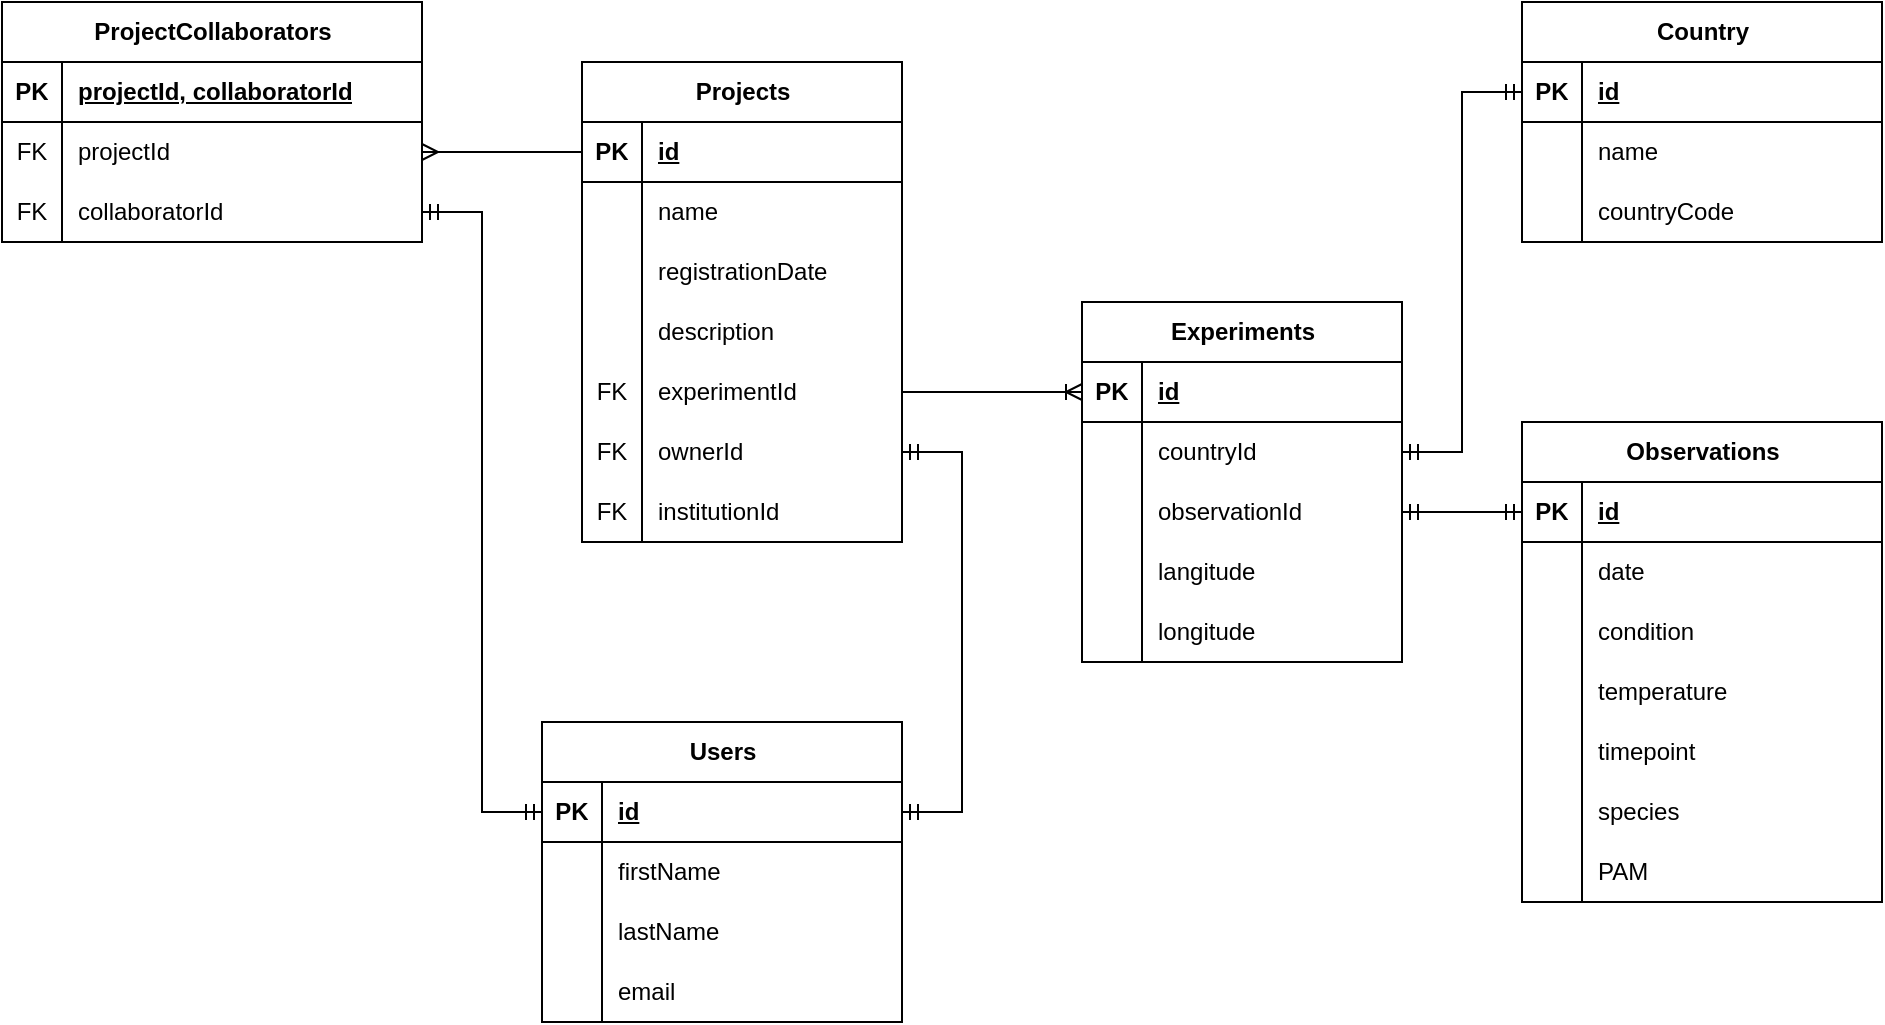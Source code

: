 <mxfile version="22.1.11" type="github">
  <diagram name="Page-1" id="2ca16b54-16f6-2749-3443-fa8db7711227">
    <mxGraphModel dx="1434" dy="1656" grid="1" gridSize="10" guides="1" tooltips="1" connect="1" arrows="1" fold="1" page="1" pageScale="1" pageWidth="1100" pageHeight="850" background="none" math="0" shadow="0">
      <root>
        <mxCell id="0" />
        <mxCell id="1" parent="0" />
        <mxCell id="7ds3OJIZfUfaJm7loMcA-26" value="Users" style="shape=table;startSize=30;container=1;collapsible=1;childLayout=tableLayout;fixedRows=1;rowLines=0;fontStyle=1;align=center;resizeLast=1;html=1;flipH=1;" vertex="1" parent="1">
          <mxGeometry x="350" y="160" width="180" height="150" as="geometry" />
        </mxCell>
        <mxCell id="7ds3OJIZfUfaJm7loMcA-27" value="" style="shape=tableRow;horizontal=0;startSize=0;swimlaneHead=0;swimlaneBody=0;fillColor=none;collapsible=0;dropTarget=0;points=[[0,0.5],[1,0.5]];portConstraint=eastwest;top=0;left=0;right=0;bottom=1;" vertex="1" parent="7ds3OJIZfUfaJm7loMcA-26">
          <mxGeometry y="30" width="180" height="30" as="geometry" />
        </mxCell>
        <mxCell id="7ds3OJIZfUfaJm7loMcA-28" value="PK" style="shape=partialRectangle;connectable=0;fillColor=none;top=0;left=0;bottom=0;right=0;fontStyle=1;overflow=hidden;whiteSpace=wrap;html=1;" vertex="1" parent="7ds3OJIZfUfaJm7loMcA-27">
          <mxGeometry width="30" height="30" as="geometry">
            <mxRectangle width="30" height="30" as="alternateBounds" />
          </mxGeometry>
        </mxCell>
        <mxCell id="7ds3OJIZfUfaJm7loMcA-29" value="id" style="shape=partialRectangle;connectable=0;fillColor=none;top=0;left=0;bottom=0;right=0;align=left;spacingLeft=6;fontStyle=5;overflow=hidden;whiteSpace=wrap;html=1;" vertex="1" parent="7ds3OJIZfUfaJm7loMcA-27">
          <mxGeometry x="30" width="150" height="30" as="geometry">
            <mxRectangle width="150" height="30" as="alternateBounds" />
          </mxGeometry>
        </mxCell>
        <mxCell id="7ds3OJIZfUfaJm7loMcA-30" value="" style="shape=tableRow;horizontal=0;startSize=0;swimlaneHead=0;swimlaneBody=0;fillColor=none;collapsible=0;dropTarget=0;points=[[0,0.5],[1,0.5]];portConstraint=eastwest;top=0;left=0;right=0;bottom=0;" vertex="1" parent="7ds3OJIZfUfaJm7loMcA-26">
          <mxGeometry y="60" width="180" height="30" as="geometry" />
        </mxCell>
        <mxCell id="7ds3OJIZfUfaJm7loMcA-31" value="" style="shape=partialRectangle;connectable=0;fillColor=none;top=0;left=0;bottom=0;right=0;editable=1;overflow=hidden;whiteSpace=wrap;html=1;" vertex="1" parent="7ds3OJIZfUfaJm7loMcA-30">
          <mxGeometry width="30" height="30" as="geometry">
            <mxRectangle width="30" height="30" as="alternateBounds" />
          </mxGeometry>
        </mxCell>
        <mxCell id="7ds3OJIZfUfaJm7loMcA-32" value="firstName" style="shape=partialRectangle;connectable=0;fillColor=none;top=0;left=0;bottom=0;right=0;align=left;spacingLeft=6;overflow=hidden;whiteSpace=wrap;html=1;" vertex="1" parent="7ds3OJIZfUfaJm7loMcA-30">
          <mxGeometry x="30" width="150" height="30" as="geometry">
            <mxRectangle width="150" height="30" as="alternateBounds" />
          </mxGeometry>
        </mxCell>
        <mxCell id="7ds3OJIZfUfaJm7loMcA-33" value="" style="shape=tableRow;horizontal=0;startSize=0;swimlaneHead=0;swimlaneBody=0;fillColor=none;collapsible=0;dropTarget=0;points=[[0,0.5],[1,0.5]];portConstraint=eastwest;top=0;left=0;right=0;bottom=0;" vertex="1" parent="7ds3OJIZfUfaJm7loMcA-26">
          <mxGeometry y="90" width="180" height="30" as="geometry" />
        </mxCell>
        <mxCell id="7ds3OJIZfUfaJm7loMcA-34" value="" style="shape=partialRectangle;connectable=0;fillColor=none;top=0;left=0;bottom=0;right=0;editable=1;overflow=hidden;whiteSpace=wrap;html=1;" vertex="1" parent="7ds3OJIZfUfaJm7loMcA-33">
          <mxGeometry width="30" height="30" as="geometry">
            <mxRectangle width="30" height="30" as="alternateBounds" />
          </mxGeometry>
        </mxCell>
        <mxCell id="7ds3OJIZfUfaJm7loMcA-35" value="lastName" style="shape=partialRectangle;connectable=0;fillColor=none;top=0;left=0;bottom=0;right=0;align=left;spacingLeft=6;overflow=hidden;whiteSpace=wrap;html=1;" vertex="1" parent="7ds3OJIZfUfaJm7loMcA-33">
          <mxGeometry x="30" width="150" height="30" as="geometry">
            <mxRectangle width="150" height="30" as="alternateBounds" />
          </mxGeometry>
        </mxCell>
        <mxCell id="7ds3OJIZfUfaJm7loMcA-36" value="" style="shape=tableRow;horizontal=0;startSize=0;swimlaneHead=0;swimlaneBody=0;fillColor=none;collapsible=0;dropTarget=0;points=[[0,0.5],[1,0.5]];portConstraint=eastwest;top=0;left=0;right=0;bottom=0;" vertex="1" parent="7ds3OJIZfUfaJm7loMcA-26">
          <mxGeometry y="120" width="180" height="30" as="geometry" />
        </mxCell>
        <mxCell id="7ds3OJIZfUfaJm7loMcA-37" value="" style="shape=partialRectangle;connectable=0;fillColor=none;top=0;left=0;bottom=0;right=0;editable=1;overflow=hidden;whiteSpace=wrap;html=1;" vertex="1" parent="7ds3OJIZfUfaJm7loMcA-36">
          <mxGeometry width="30" height="30" as="geometry">
            <mxRectangle width="30" height="30" as="alternateBounds" />
          </mxGeometry>
        </mxCell>
        <mxCell id="7ds3OJIZfUfaJm7loMcA-38" value="email" style="shape=partialRectangle;connectable=0;fillColor=none;top=0;left=0;bottom=0;right=0;align=left;spacingLeft=6;overflow=hidden;whiteSpace=wrap;html=1;" vertex="1" parent="7ds3OJIZfUfaJm7loMcA-36">
          <mxGeometry x="30" width="150" height="30" as="geometry">
            <mxRectangle width="150" height="30" as="alternateBounds" />
          </mxGeometry>
        </mxCell>
        <mxCell id="7ds3OJIZfUfaJm7loMcA-55" value="Projects" style="shape=table;startSize=30;container=1;collapsible=1;childLayout=tableLayout;fixedRows=1;rowLines=0;fontStyle=1;align=center;resizeLast=1;html=1;flipH=1;" vertex="1" parent="1">
          <mxGeometry x="370" y="-170" width="160" height="240" as="geometry" />
        </mxCell>
        <mxCell id="7ds3OJIZfUfaJm7loMcA-56" value="" style="shape=tableRow;horizontal=0;startSize=0;swimlaneHead=0;swimlaneBody=0;fillColor=none;collapsible=0;dropTarget=0;points=[[0,0.5],[1,0.5]];portConstraint=eastwest;top=0;left=0;right=0;bottom=1;" vertex="1" parent="7ds3OJIZfUfaJm7loMcA-55">
          <mxGeometry y="30" width="160" height="30" as="geometry" />
        </mxCell>
        <mxCell id="7ds3OJIZfUfaJm7loMcA-57" value="PK" style="shape=partialRectangle;connectable=0;fillColor=none;top=0;left=0;bottom=0;right=0;fontStyle=1;overflow=hidden;whiteSpace=wrap;html=1;" vertex="1" parent="7ds3OJIZfUfaJm7loMcA-56">
          <mxGeometry width="30" height="30" as="geometry">
            <mxRectangle width="30" height="30" as="alternateBounds" />
          </mxGeometry>
        </mxCell>
        <mxCell id="7ds3OJIZfUfaJm7loMcA-58" value="id" style="shape=partialRectangle;connectable=0;fillColor=none;top=0;left=0;bottom=0;right=0;align=left;spacingLeft=6;fontStyle=5;overflow=hidden;whiteSpace=wrap;html=1;" vertex="1" parent="7ds3OJIZfUfaJm7loMcA-56">
          <mxGeometry x="30" width="130" height="30" as="geometry">
            <mxRectangle width="130" height="30" as="alternateBounds" />
          </mxGeometry>
        </mxCell>
        <mxCell id="7ds3OJIZfUfaJm7loMcA-59" value="" style="shape=tableRow;horizontal=0;startSize=0;swimlaneHead=0;swimlaneBody=0;fillColor=none;collapsible=0;dropTarget=0;points=[[0,0.5],[1,0.5]];portConstraint=eastwest;top=0;left=0;right=0;bottom=0;" vertex="1" parent="7ds3OJIZfUfaJm7loMcA-55">
          <mxGeometry y="60" width="160" height="30" as="geometry" />
        </mxCell>
        <mxCell id="7ds3OJIZfUfaJm7loMcA-60" value="" style="shape=partialRectangle;connectable=0;fillColor=none;top=0;left=0;bottom=0;right=0;editable=1;overflow=hidden;whiteSpace=wrap;html=1;" vertex="1" parent="7ds3OJIZfUfaJm7loMcA-59">
          <mxGeometry width="30" height="30" as="geometry">
            <mxRectangle width="30" height="30" as="alternateBounds" />
          </mxGeometry>
        </mxCell>
        <mxCell id="7ds3OJIZfUfaJm7loMcA-61" value="name" style="shape=partialRectangle;connectable=0;fillColor=none;top=0;left=0;bottom=0;right=0;align=left;spacingLeft=6;overflow=hidden;whiteSpace=wrap;html=1;" vertex="1" parent="7ds3OJIZfUfaJm7loMcA-59">
          <mxGeometry x="30" width="130" height="30" as="geometry">
            <mxRectangle width="130" height="30" as="alternateBounds" />
          </mxGeometry>
        </mxCell>
        <mxCell id="7ds3OJIZfUfaJm7loMcA-62" value="" style="shape=tableRow;horizontal=0;startSize=0;swimlaneHead=0;swimlaneBody=0;fillColor=none;collapsible=0;dropTarget=0;points=[[0,0.5],[1,0.5]];portConstraint=eastwest;top=0;left=0;right=0;bottom=0;" vertex="1" parent="7ds3OJIZfUfaJm7loMcA-55">
          <mxGeometry y="90" width="160" height="30" as="geometry" />
        </mxCell>
        <mxCell id="7ds3OJIZfUfaJm7loMcA-63" value="" style="shape=partialRectangle;connectable=0;fillColor=none;top=0;left=0;bottom=0;right=0;editable=1;overflow=hidden;whiteSpace=wrap;html=1;" vertex="1" parent="7ds3OJIZfUfaJm7loMcA-62">
          <mxGeometry width="30" height="30" as="geometry">
            <mxRectangle width="30" height="30" as="alternateBounds" />
          </mxGeometry>
        </mxCell>
        <mxCell id="7ds3OJIZfUfaJm7loMcA-64" value="registrationDate" style="shape=partialRectangle;connectable=0;fillColor=none;top=0;left=0;bottom=0;right=0;align=left;spacingLeft=6;overflow=hidden;whiteSpace=wrap;html=1;" vertex="1" parent="7ds3OJIZfUfaJm7loMcA-62">
          <mxGeometry x="30" width="130" height="30" as="geometry">
            <mxRectangle width="130" height="30" as="alternateBounds" />
          </mxGeometry>
        </mxCell>
        <mxCell id="7ds3OJIZfUfaJm7loMcA-65" value="" style="shape=tableRow;horizontal=0;startSize=0;swimlaneHead=0;swimlaneBody=0;fillColor=none;collapsible=0;dropTarget=0;points=[[0,0.5],[1,0.5]];portConstraint=eastwest;top=0;left=0;right=0;bottom=0;" vertex="1" parent="7ds3OJIZfUfaJm7loMcA-55">
          <mxGeometry y="120" width="160" height="30" as="geometry" />
        </mxCell>
        <mxCell id="7ds3OJIZfUfaJm7loMcA-66" value="" style="shape=partialRectangle;connectable=0;fillColor=none;top=0;left=0;bottom=0;right=0;editable=1;overflow=hidden;whiteSpace=wrap;html=1;" vertex="1" parent="7ds3OJIZfUfaJm7loMcA-65">
          <mxGeometry width="30" height="30" as="geometry">
            <mxRectangle width="30" height="30" as="alternateBounds" />
          </mxGeometry>
        </mxCell>
        <mxCell id="7ds3OJIZfUfaJm7loMcA-67" value="description" style="shape=partialRectangle;connectable=0;fillColor=none;top=0;left=0;bottom=0;right=0;align=left;spacingLeft=6;overflow=hidden;whiteSpace=wrap;html=1;" vertex="1" parent="7ds3OJIZfUfaJm7loMcA-65">
          <mxGeometry x="30" width="130" height="30" as="geometry">
            <mxRectangle width="130" height="30" as="alternateBounds" />
          </mxGeometry>
        </mxCell>
        <mxCell id="7ds3OJIZfUfaJm7loMcA-103" value="" style="shape=tableRow;horizontal=0;startSize=0;swimlaneHead=0;swimlaneBody=0;fillColor=none;collapsible=0;dropTarget=0;points=[[0,0.5],[1,0.5]];portConstraint=eastwest;top=0;left=0;right=0;bottom=0;" vertex="1" parent="7ds3OJIZfUfaJm7loMcA-55">
          <mxGeometry y="150" width="160" height="30" as="geometry" />
        </mxCell>
        <mxCell id="7ds3OJIZfUfaJm7loMcA-104" value="FK" style="shape=partialRectangle;connectable=0;fillColor=none;top=0;left=0;bottom=0;right=0;editable=1;overflow=hidden;whiteSpace=wrap;html=1;" vertex="1" parent="7ds3OJIZfUfaJm7loMcA-103">
          <mxGeometry width="30" height="30" as="geometry">
            <mxRectangle width="30" height="30" as="alternateBounds" />
          </mxGeometry>
        </mxCell>
        <mxCell id="7ds3OJIZfUfaJm7loMcA-105" value="experimentId" style="shape=partialRectangle;connectable=0;fillColor=none;top=0;left=0;bottom=0;right=0;align=left;spacingLeft=6;overflow=hidden;whiteSpace=wrap;html=1;strokeColor=default;" vertex="1" parent="7ds3OJIZfUfaJm7loMcA-103">
          <mxGeometry x="30" width="130" height="30" as="geometry">
            <mxRectangle width="130" height="30" as="alternateBounds" />
          </mxGeometry>
        </mxCell>
        <mxCell id="7ds3OJIZfUfaJm7loMcA-71" value="" style="shape=tableRow;horizontal=0;startSize=0;swimlaneHead=0;swimlaneBody=0;fillColor=none;collapsible=0;dropTarget=0;points=[[0,0.5],[1,0.5]];portConstraint=eastwest;top=0;left=0;right=0;bottom=0;" vertex="1" parent="7ds3OJIZfUfaJm7loMcA-55">
          <mxGeometry y="180" width="160" height="30" as="geometry" />
        </mxCell>
        <mxCell id="7ds3OJIZfUfaJm7loMcA-72" value="FK" style="shape=partialRectangle;connectable=0;fillColor=none;top=0;left=0;bottom=0;right=0;editable=1;overflow=hidden;whiteSpace=wrap;html=1;" vertex="1" parent="7ds3OJIZfUfaJm7loMcA-71">
          <mxGeometry width="30" height="30" as="geometry">
            <mxRectangle width="30" height="30" as="alternateBounds" />
          </mxGeometry>
        </mxCell>
        <mxCell id="7ds3OJIZfUfaJm7loMcA-73" value="ownerId" style="shape=partialRectangle;connectable=0;fillColor=none;top=0;left=0;bottom=0;right=0;align=left;spacingLeft=6;overflow=hidden;whiteSpace=wrap;html=1;" vertex="1" parent="7ds3OJIZfUfaJm7loMcA-71">
          <mxGeometry x="30" width="130" height="30" as="geometry">
            <mxRectangle width="130" height="30" as="alternateBounds" />
          </mxGeometry>
        </mxCell>
        <mxCell id="7ds3OJIZfUfaJm7loMcA-68" value="" style="shape=tableRow;horizontal=0;startSize=0;swimlaneHead=0;swimlaneBody=0;fillColor=none;collapsible=0;dropTarget=0;points=[[0,0.5],[1,0.5]];portConstraint=eastwest;top=0;left=0;right=0;bottom=0;" vertex="1" parent="7ds3OJIZfUfaJm7loMcA-55">
          <mxGeometry y="210" width="160" height="30" as="geometry" />
        </mxCell>
        <mxCell id="7ds3OJIZfUfaJm7loMcA-69" value="FK" style="shape=partialRectangle;connectable=0;fillColor=none;top=0;left=0;bottom=0;right=0;editable=1;overflow=hidden;whiteSpace=wrap;html=1;" vertex="1" parent="7ds3OJIZfUfaJm7loMcA-68">
          <mxGeometry width="30" height="30" as="geometry">
            <mxRectangle width="30" height="30" as="alternateBounds" />
          </mxGeometry>
        </mxCell>
        <mxCell id="7ds3OJIZfUfaJm7loMcA-70" value="institutionId" style="shape=partialRectangle;connectable=0;fillColor=none;top=0;left=0;bottom=0;right=0;align=left;spacingLeft=6;overflow=hidden;whiteSpace=wrap;html=1;" vertex="1" parent="7ds3OJIZfUfaJm7loMcA-68">
          <mxGeometry x="30" width="130" height="30" as="geometry">
            <mxRectangle width="130" height="30" as="alternateBounds" />
          </mxGeometry>
        </mxCell>
        <mxCell id="7ds3OJIZfUfaJm7loMcA-90" value="Experiments" style="shape=table;startSize=30;container=1;collapsible=1;childLayout=tableLayout;fixedRows=1;rowLines=0;fontStyle=1;align=center;resizeLast=1;html=1;flipH=1;" vertex="1" parent="1">
          <mxGeometry x="620" y="-50" width="160" height="180" as="geometry" />
        </mxCell>
        <mxCell id="7ds3OJIZfUfaJm7loMcA-91" value="" style="shape=tableRow;horizontal=0;startSize=0;swimlaneHead=0;swimlaneBody=0;fillColor=none;collapsible=0;dropTarget=0;points=[[0,0.5],[1,0.5]];portConstraint=eastwest;top=0;left=0;right=0;bottom=1;" vertex="1" parent="7ds3OJIZfUfaJm7loMcA-90">
          <mxGeometry y="30" width="160" height="30" as="geometry" />
        </mxCell>
        <mxCell id="7ds3OJIZfUfaJm7loMcA-92" value="PK" style="shape=partialRectangle;connectable=0;fillColor=none;top=0;left=0;bottom=0;right=0;fontStyle=1;overflow=hidden;whiteSpace=wrap;html=1;" vertex="1" parent="7ds3OJIZfUfaJm7loMcA-91">
          <mxGeometry width="30" height="30" as="geometry">
            <mxRectangle width="30" height="30" as="alternateBounds" />
          </mxGeometry>
        </mxCell>
        <mxCell id="7ds3OJIZfUfaJm7loMcA-93" value="id" style="shape=partialRectangle;connectable=0;fillColor=none;top=0;left=0;bottom=0;right=0;align=left;spacingLeft=6;fontStyle=5;overflow=hidden;whiteSpace=wrap;html=1;" vertex="1" parent="7ds3OJIZfUfaJm7loMcA-91">
          <mxGeometry x="30" width="130" height="30" as="geometry">
            <mxRectangle width="130" height="30" as="alternateBounds" />
          </mxGeometry>
        </mxCell>
        <mxCell id="7ds3OJIZfUfaJm7loMcA-97" value="" style="shape=tableRow;horizontal=0;startSize=0;swimlaneHead=0;swimlaneBody=0;fillColor=none;collapsible=0;dropTarget=0;points=[[0,0.5],[1,0.5]];portConstraint=eastwest;top=0;left=0;right=0;bottom=0;" vertex="1" parent="7ds3OJIZfUfaJm7loMcA-90">
          <mxGeometry y="60" width="160" height="30" as="geometry" />
        </mxCell>
        <mxCell id="7ds3OJIZfUfaJm7loMcA-98" value="" style="shape=partialRectangle;connectable=0;fillColor=none;top=0;left=0;bottom=0;right=0;editable=1;overflow=hidden;whiteSpace=wrap;html=1;" vertex="1" parent="7ds3OJIZfUfaJm7loMcA-97">
          <mxGeometry width="30" height="30" as="geometry">
            <mxRectangle width="30" height="30" as="alternateBounds" />
          </mxGeometry>
        </mxCell>
        <mxCell id="7ds3OJIZfUfaJm7loMcA-99" value="countryId" style="shape=partialRectangle;connectable=0;fillColor=none;top=0;left=0;bottom=0;right=0;align=left;spacingLeft=6;overflow=hidden;whiteSpace=wrap;html=1;" vertex="1" parent="7ds3OJIZfUfaJm7loMcA-97">
          <mxGeometry x="30" width="130" height="30" as="geometry">
            <mxRectangle width="130" height="30" as="alternateBounds" />
          </mxGeometry>
        </mxCell>
        <mxCell id="7ds3OJIZfUfaJm7loMcA-100" value="" style="shape=tableRow;horizontal=0;startSize=0;swimlaneHead=0;swimlaneBody=0;fillColor=none;collapsible=0;dropTarget=0;points=[[0,0.5],[1,0.5]];portConstraint=eastwest;top=0;left=0;right=0;bottom=0;" vertex="1" parent="7ds3OJIZfUfaJm7loMcA-90">
          <mxGeometry y="90" width="160" height="30" as="geometry" />
        </mxCell>
        <mxCell id="7ds3OJIZfUfaJm7loMcA-101" value="" style="shape=partialRectangle;connectable=0;fillColor=none;top=0;left=0;bottom=0;right=0;editable=1;overflow=hidden;whiteSpace=wrap;html=1;" vertex="1" parent="7ds3OJIZfUfaJm7loMcA-100">
          <mxGeometry width="30" height="30" as="geometry">
            <mxRectangle width="30" height="30" as="alternateBounds" />
          </mxGeometry>
        </mxCell>
        <mxCell id="7ds3OJIZfUfaJm7loMcA-102" value="observationId" style="shape=partialRectangle;connectable=0;fillColor=none;top=0;left=0;bottom=0;right=0;align=left;spacingLeft=6;overflow=hidden;whiteSpace=wrap;html=1;" vertex="1" parent="7ds3OJIZfUfaJm7loMcA-100">
          <mxGeometry x="30" width="130" height="30" as="geometry">
            <mxRectangle width="130" height="30" as="alternateBounds" />
          </mxGeometry>
        </mxCell>
        <mxCell id="7ds3OJIZfUfaJm7loMcA-210" value="" style="shape=tableRow;horizontal=0;startSize=0;swimlaneHead=0;swimlaneBody=0;fillColor=none;collapsible=0;dropTarget=0;points=[[0,0.5],[1,0.5]];portConstraint=eastwest;top=0;left=0;right=0;bottom=0;" vertex="1" parent="7ds3OJIZfUfaJm7loMcA-90">
          <mxGeometry y="120" width="160" height="30" as="geometry" />
        </mxCell>
        <mxCell id="7ds3OJIZfUfaJm7loMcA-211" value="" style="shape=partialRectangle;connectable=0;fillColor=none;top=0;left=0;bottom=0;right=0;editable=1;overflow=hidden;whiteSpace=wrap;html=1;" vertex="1" parent="7ds3OJIZfUfaJm7loMcA-210">
          <mxGeometry width="30" height="30" as="geometry">
            <mxRectangle width="30" height="30" as="alternateBounds" />
          </mxGeometry>
        </mxCell>
        <mxCell id="7ds3OJIZfUfaJm7loMcA-212" value="langitude" style="shape=partialRectangle;connectable=0;fillColor=none;top=0;left=0;bottom=0;right=0;align=left;spacingLeft=6;overflow=hidden;whiteSpace=wrap;html=1;" vertex="1" parent="7ds3OJIZfUfaJm7loMcA-210">
          <mxGeometry x="30" width="130" height="30" as="geometry">
            <mxRectangle width="130" height="30" as="alternateBounds" />
          </mxGeometry>
        </mxCell>
        <mxCell id="7ds3OJIZfUfaJm7loMcA-213" value="" style="shape=tableRow;horizontal=0;startSize=0;swimlaneHead=0;swimlaneBody=0;fillColor=none;collapsible=0;dropTarget=0;points=[[0,0.5],[1,0.5]];portConstraint=eastwest;top=0;left=0;right=0;bottom=0;" vertex="1" parent="7ds3OJIZfUfaJm7loMcA-90">
          <mxGeometry y="150" width="160" height="30" as="geometry" />
        </mxCell>
        <mxCell id="7ds3OJIZfUfaJm7loMcA-214" value="" style="shape=partialRectangle;connectable=0;fillColor=none;top=0;left=0;bottom=0;right=0;editable=1;overflow=hidden;whiteSpace=wrap;html=1;" vertex="1" parent="7ds3OJIZfUfaJm7loMcA-213">
          <mxGeometry width="30" height="30" as="geometry">
            <mxRectangle width="30" height="30" as="alternateBounds" />
          </mxGeometry>
        </mxCell>
        <mxCell id="7ds3OJIZfUfaJm7loMcA-215" value="longitude" style="shape=partialRectangle;connectable=0;fillColor=none;top=0;left=0;bottom=0;right=0;align=left;spacingLeft=6;overflow=hidden;whiteSpace=wrap;html=1;" vertex="1" parent="7ds3OJIZfUfaJm7loMcA-213">
          <mxGeometry x="30" width="130" height="30" as="geometry">
            <mxRectangle width="130" height="30" as="alternateBounds" />
          </mxGeometry>
        </mxCell>
        <mxCell id="7ds3OJIZfUfaJm7loMcA-106" value="" style="edgeStyle=entityRelationEdgeStyle;fontSize=12;html=1;endArrow=ERoneToMany;rounded=0;" edge="1" parent="1" source="7ds3OJIZfUfaJm7loMcA-103" target="7ds3OJIZfUfaJm7loMcA-91">
          <mxGeometry width="100" height="100" relative="1" as="geometry">
            <mxPoint x="650" y="150" as="sourcePoint" />
            <mxPoint x="410" y="-20" as="targetPoint" />
            <Array as="points">
              <mxPoint x="470" y="-10" />
            </Array>
          </mxGeometry>
        </mxCell>
        <mxCell id="7ds3OJIZfUfaJm7loMcA-108" value="Observations" style="shape=table;startSize=30;container=1;collapsible=1;childLayout=tableLayout;fixedRows=1;rowLines=0;fontStyle=1;align=center;resizeLast=1;html=1;flipH=1;" vertex="1" parent="1">
          <mxGeometry x="840" y="10" width="180" height="240" as="geometry" />
        </mxCell>
        <mxCell id="7ds3OJIZfUfaJm7loMcA-109" value="" style="shape=tableRow;horizontal=0;startSize=0;swimlaneHead=0;swimlaneBody=0;fillColor=none;collapsible=0;dropTarget=0;points=[[0,0.5],[1,0.5]];portConstraint=eastwest;top=0;left=0;right=0;bottom=1;" vertex="1" parent="7ds3OJIZfUfaJm7loMcA-108">
          <mxGeometry y="30" width="180" height="30" as="geometry" />
        </mxCell>
        <mxCell id="7ds3OJIZfUfaJm7loMcA-110" value="PK" style="shape=partialRectangle;connectable=0;fillColor=none;top=0;left=0;bottom=0;right=0;fontStyle=1;overflow=hidden;whiteSpace=wrap;html=1;" vertex="1" parent="7ds3OJIZfUfaJm7loMcA-109">
          <mxGeometry width="30" height="30" as="geometry">
            <mxRectangle width="30" height="30" as="alternateBounds" />
          </mxGeometry>
        </mxCell>
        <mxCell id="7ds3OJIZfUfaJm7loMcA-111" value="id" style="shape=partialRectangle;connectable=0;fillColor=none;top=0;left=0;bottom=0;right=0;align=left;spacingLeft=6;fontStyle=5;overflow=hidden;whiteSpace=wrap;html=1;" vertex="1" parent="7ds3OJIZfUfaJm7loMcA-109">
          <mxGeometry x="30" width="150" height="30" as="geometry">
            <mxRectangle width="150" height="30" as="alternateBounds" />
          </mxGeometry>
        </mxCell>
        <mxCell id="7ds3OJIZfUfaJm7loMcA-112" value="" style="shape=tableRow;horizontal=0;startSize=0;swimlaneHead=0;swimlaneBody=0;fillColor=none;collapsible=0;dropTarget=0;points=[[0,0.5],[1,0.5]];portConstraint=eastwest;top=0;left=0;right=0;bottom=0;" vertex="1" parent="7ds3OJIZfUfaJm7loMcA-108">
          <mxGeometry y="60" width="180" height="30" as="geometry" />
        </mxCell>
        <mxCell id="7ds3OJIZfUfaJm7loMcA-113" value="" style="shape=partialRectangle;connectable=0;fillColor=none;top=0;left=0;bottom=0;right=0;editable=1;overflow=hidden;whiteSpace=wrap;html=1;" vertex="1" parent="7ds3OJIZfUfaJm7loMcA-112">
          <mxGeometry width="30" height="30" as="geometry">
            <mxRectangle width="30" height="30" as="alternateBounds" />
          </mxGeometry>
        </mxCell>
        <mxCell id="7ds3OJIZfUfaJm7loMcA-114" value="date" style="shape=partialRectangle;connectable=0;fillColor=none;top=0;left=0;bottom=0;right=0;align=left;spacingLeft=6;overflow=hidden;whiteSpace=wrap;html=1;" vertex="1" parent="7ds3OJIZfUfaJm7loMcA-112">
          <mxGeometry x="30" width="150" height="30" as="geometry">
            <mxRectangle width="150" height="30" as="alternateBounds" />
          </mxGeometry>
        </mxCell>
        <mxCell id="7ds3OJIZfUfaJm7loMcA-115" value="" style="shape=tableRow;horizontal=0;startSize=0;swimlaneHead=0;swimlaneBody=0;fillColor=none;collapsible=0;dropTarget=0;points=[[0,0.5],[1,0.5]];portConstraint=eastwest;top=0;left=0;right=0;bottom=0;" vertex="1" parent="7ds3OJIZfUfaJm7loMcA-108">
          <mxGeometry y="90" width="180" height="30" as="geometry" />
        </mxCell>
        <mxCell id="7ds3OJIZfUfaJm7loMcA-116" value="" style="shape=partialRectangle;connectable=0;fillColor=none;top=0;left=0;bottom=0;right=0;editable=1;overflow=hidden;whiteSpace=wrap;html=1;" vertex="1" parent="7ds3OJIZfUfaJm7loMcA-115">
          <mxGeometry width="30" height="30" as="geometry">
            <mxRectangle width="30" height="30" as="alternateBounds" />
          </mxGeometry>
        </mxCell>
        <mxCell id="7ds3OJIZfUfaJm7loMcA-117" value="condition" style="shape=partialRectangle;connectable=0;fillColor=none;top=0;left=0;bottom=0;right=0;align=left;spacingLeft=6;overflow=hidden;whiteSpace=wrap;html=1;" vertex="1" parent="7ds3OJIZfUfaJm7loMcA-115">
          <mxGeometry x="30" width="150" height="30" as="geometry">
            <mxRectangle width="150" height="30" as="alternateBounds" />
          </mxGeometry>
        </mxCell>
        <mxCell id="7ds3OJIZfUfaJm7loMcA-118" value="" style="shape=tableRow;horizontal=0;startSize=0;swimlaneHead=0;swimlaneBody=0;fillColor=none;collapsible=0;dropTarget=0;points=[[0,0.5],[1,0.5]];portConstraint=eastwest;top=0;left=0;right=0;bottom=0;" vertex="1" parent="7ds3OJIZfUfaJm7loMcA-108">
          <mxGeometry y="120" width="180" height="30" as="geometry" />
        </mxCell>
        <mxCell id="7ds3OJIZfUfaJm7loMcA-119" value="" style="shape=partialRectangle;connectable=0;fillColor=none;top=0;left=0;bottom=0;right=0;editable=1;overflow=hidden;whiteSpace=wrap;html=1;" vertex="1" parent="7ds3OJIZfUfaJm7loMcA-118">
          <mxGeometry width="30" height="30" as="geometry">
            <mxRectangle width="30" height="30" as="alternateBounds" />
          </mxGeometry>
        </mxCell>
        <mxCell id="7ds3OJIZfUfaJm7loMcA-120" value="temperature" style="shape=partialRectangle;connectable=0;fillColor=none;top=0;left=0;bottom=0;right=0;align=left;spacingLeft=6;overflow=hidden;whiteSpace=wrap;html=1;" vertex="1" parent="7ds3OJIZfUfaJm7loMcA-118">
          <mxGeometry x="30" width="150" height="30" as="geometry">
            <mxRectangle width="150" height="30" as="alternateBounds" />
          </mxGeometry>
        </mxCell>
        <mxCell id="7ds3OJIZfUfaJm7loMcA-121" value="" style="shape=tableRow;horizontal=0;startSize=0;swimlaneHead=0;swimlaneBody=0;fillColor=none;collapsible=0;dropTarget=0;points=[[0,0.5],[1,0.5]];portConstraint=eastwest;top=0;left=0;right=0;bottom=0;" vertex="1" parent="7ds3OJIZfUfaJm7loMcA-108">
          <mxGeometry y="150" width="180" height="30" as="geometry" />
        </mxCell>
        <mxCell id="7ds3OJIZfUfaJm7loMcA-122" value="" style="shape=partialRectangle;connectable=0;fillColor=none;top=0;left=0;bottom=0;right=0;editable=1;overflow=hidden;whiteSpace=wrap;html=1;" vertex="1" parent="7ds3OJIZfUfaJm7loMcA-121">
          <mxGeometry width="30" height="30" as="geometry">
            <mxRectangle width="30" height="30" as="alternateBounds" />
          </mxGeometry>
        </mxCell>
        <mxCell id="7ds3OJIZfUfaJm7loMcA-123" value="timepoint" style="shape=partialRectangle;connectable=0;fillColor=none;top=0;left=0;bottom=0;right=0;align=left;spacingLeft=6;overflow=hidden;whiteSpace=wrap;html=1;" vertex="1" parent="7ds3OJIZfUfaJm7loMcA-121">
          <mxGeometry x="30" width="150" height="30" as="geometry">
            <mxRectangle width="150" height="30" as="alternateBounds" />
          </mxGeometry>
        </mxCell>
        <mxCell id="7ds3OJIZfUfaJm7loMcA-124" value="" style="shape=tableRow;horizontal=0;startSize=0;swimlaneHead=0;swimlaneBody=0;fillColor=none;collapsible=0;dropTarget=0;points=[[0,0.5],[1,0.5]];portConstraint=eastwest;top=0;left=0;right=0;bottom=0;" vertex="1" parent="7ds3OJIZfUfaJm7loMcA-108">
          <mxGeometry y="180" width="180" height="30" as="geometry" />
        </mxCell>
        <mxCell id="7ds3OJIZfUfaJm7loMcA-125" value="" style="shape=partialRectangle;connectable=0;fillColor=none;top=0;left=0;bottom=0;right=0;editable=1;overflow=hidden;whiteSpace=wrap;html=1;" vertex="1" parent="7ds3OJIZfUfaJm7loMcA-124">
          <mxGeometry width="30" height="30" as="geometry">
            <mxRectangle width="30" height="30" as="alternateBounds" />
          </mxGeometry>
        </mxCell>
        <mxCell id="7ds3OJIZfUfaJm7loMcA-126" value="species" style="shape=partialRectangle;connectable=0;fillColor=none;top=0;left=0;bottom=0;right=0;align=left;spacingLeft=6;overflow=hidden;whiteSpace=wrap;html=1;" vertex="1" parent="7ds3OJIZfUfaJm7loMcA-124">
          <mxGeometry x="30" width="150" height="30" as="geometry">
            <mxRectangle width="150" height="30" as="alternateBounds" />
          </mxGeometry>
        </mxCell>
        <mxCell id="7ds3OJIZfUfaJm7loMcA-163" value="" style="shape=tableRow;horizontal=0;startSize=0;swimlaneHead=0;swimlaneBody=0;fillColor=none;collapsible=0;dropTarget=0;points=[[0,0.5],[1,0.5]];portConstraint=eastwest;top=0;left=0;right=0;bottom=0;" vertex="1" parent="7ds3OJIZfUfaJm7loMcA-108">
          <mxGeometry y="210" width="180" height="30" as="geometry" />
        </mxCell>
        <mxCell id="7ds3OJIZfUfaJm7loMcA-164" value="" style="shape=partialRectangle;connectable=0;fillColor=none;top=0;left=0;bottom=0;right=0;editable=1;overflow=hidden;whiteSpace=wrap;html=1;" vertex="1" parent="7ds3OJIZfUfaJm7loMcA-163">
          <mxGeometry width="30" height="30" as="geometry">
            <mxRectangle width="30" height="30" as="alternateBounds" />
          </mxGeometry>
        </mxCell>
        <mxCell id="7ds3OJIZfUfaJm7loMcA-165" value="PAM" style="shape=partialRectangle;connectable=0;fillColor=none;top=0;left=0;bottom=0;right=0;align=left;spacingLeft=6;overflow=hidden;whiteSpace=wrap;html=1;" vertex="1" parent="7ds3OJIZfUfaJm7loMcA-163">
          <mxGeometry x="30" width="150" height="30" as="geometry">
            <mxRectangle width="150" height="30" as="alternateBounds" />
          </mxGeometry>
        </mxCell>
        <mxCell id="7ds3OJIZfUfaJm7loMcA-128" value="" style="edgeStyle=entityRelationEdgeStyle;fontSize=12;html=1;endArrow=ERmandOne;startArrow=ERmandOne;rounded=0;" edge="1" parent="1" source="7ds3OJIZfUfaJm7loMcA-100" target="7ds3OJIZfUfaJm7loMcA-109">
          <mxGeometry width="100" height="100" relative="1" as="geometry">
            <mxPoint x="850" y="220" as="sourcePoint" />
            <mxPoint x="750" y="120" as="targetPoint" />
          </mxGeometry>
        </mxCell>
        <mxCell id="7ds3OJIZfUfaJm7loMcA-129" value="" style="edgeStyle=entityRelationEdgeStyle;fontSize=12;html=1;endArrow=ERmandOne;startArrow=ERmandOne;rounded=0;" edge="1" parent="1" source="7ds3OJIZfUfaJm7loMcA-27" target="7ds3OJIZfUfaJm7loMcA-71">
          <mxGeometry width="100" height="100" relative="1" as="geometry">
            <mxPoint x="441.98" y="169" as="sourcePoint" />
            <mxPoint x="440" y="20" as="targetPoint" />
          </mxGeometry>
        </mxCell>
        <mxCell id="7ds3OJIZfUfaJm7loMcA-130" value="Country" style="shape=table;startSize=30;container=1;collapsible=1;childLayout=tableLayout;fixedRows=1;rowLines=0;fontStyle=1;align=center;resizeLast=1;html=1;flipH=1;" vertex="1" parent="1">
          <mxGeometry x="840" y="-200" width="180" height="120" as="geometry" />
        </mxCell>
        <mxCell id="7ds3OJIZfUfaJm7loMcA-131" value="" style="shape=tableRow;horizontal=0;startSize=0;swimlaneHead=0;swimlaneBody=0;fillColor=none;collapsible=0;dropTarget=0;points=[[0,0.5],[1,0.5]];portConstraint=eastwest;top=0;left=0;right=0;bottom=1;" vertex="1" parent="7ds3OJIZfUfaJm7loMcA-130">
          <mxGeometry y="30" width="180" height="30" as="geometry" />
        </mxCell>
        <mxCell id="7ds3OJIZfUfaJm7loMcA-132" value="PK" style="shape=partialRectangle;connectable=0;fillColor=none;top=0;left=0;bottom=0;right=0;fontStyle=1;overflow=hidden;whiteSpace=wrap;html=1;" vertex="1" parent="7ds3OJIZfUfaJm7loMcA-131">
          <mxGeometry width="30" height="30" as="geometry">
            <mxRectangle width="30" height="30" as="alternateBounds" />
          </mxGeometry>
        </mxCell>
        <mxCell id="7ds3OJIZfUfaJm7loMcA-133" value="id" style="shape=partialRectangle;connectable=0;fillColor=none;top=0;left=0;bottom=0;right=0;align=left;spacingLeft=6;fontStyle=5;overflow=hidden;whiteSpace=wrap;html=1;" vertex="1" parent="7ds3OJIZfUfaJm7loMcA-131">
          <mxGeometry x="30" width="150" height="30" as="geometry">
            <mxRectangle width="150" height="30" as="alternateBounds" />
          </mxGeometry>
        </mxCell>
        <mxCell id="7ds3OJIZfUfaJm7loMcA-134" value="" style="shape=tableRow;horizontal=0;startSize=0;swimlaneHead=0;swimlaneBody=0;fillColor=none;collapsible=0;dropTarget=0;points=[[0,0.5],[1,0.5]];portConstraint=eastwest;top=0;left=0;right=0;bottom=0;" vertex="1" parent="7ds3OJIZfUfaJm7loMcA-130">
          <mxGeometry y="60" width="180" height="30" as="geometry" />
        </mxCell>
        <mxCell id="7ds3OJIZfUfaJm7loMcA-135" value="" style="shape=partialRectangle;connectable=0;fillColor=none;top=0;left=0;bottom=0;right=0;editable=1;overflow=hidden;whiteSpace=wrap;html=1;" vertex="1" parent="7ds3OJIZfUfaJm7loMcA-134">
          <mxGeometry width="30" height="30" as="geometry">
            <mxRectangle width="30" height="30" as="alternateBounds" />
          </mxGeometry>
        </mxCell>
        <mxCell id="7ds3OJIZfUfaJm7loMcA-136" value="name" style="shape=partialRectangle;connectable=0;fillColor=none;top=0;left=0;bottom=0;right=0;align=left;spacingLeft=6;overflow=hidden;whiteSpace=wrap;html=1;" vertex="1" parent="7ds3OJIZfUfaJm7loMcA-134">
          <mxGeometry x="30" width="150" height="30" as="geometry">
            <mxRectangle width="150" height="30" as="alternateBounds" />
          </mxGeometry>
        </mxCell>
        <mxCell id="7ds3OJIZfUfaJm7loMcA-137" value="" style="shape=tableRow;horizontal=0;startSize=0;swimlaneHead=0;swimlaneBody=0;fillColor=none;collapsible=0;dropTarget=0;points=[[0,0.5],[1,0.5]];portConstraint=eastwest;top=0;left=0;right=0;bottom=0;" vertex="1" parent="7ds3OJIZfUfaJm7loMcA-130">
          <mxGeometry y="90" width="180" height="30" as="geometry" />
        </mxCell>
        <mxCell id="7ds3OJIZfUfaJm7loMcA-138" value="" style="shape=partialRectangle;connectable=0;fillColor=none;top=0;left=0;bottom=0;right=0;editable=1;overflow=hidden;whiteSpace=wrap;html=1;" vertex="1" parent="7ds3OJIZfUfaJm7loMcA-137">
          <mxGeometry width="30" height="30" as="geometry">
            <mxRectangle width="30" height="30" as="alternateBounds" />
          </mxGeometry>
        </mxCell>
        <mxCell id="7ds3OJIZfUfaJm7loMcA-139" value="countryCode" style="shape=partialRectangle;connectable=0;fillColor=none;top=0;left=0;bottom=0;right=0;align=left;spacingLeft=6;overflow=hidden;whiteSpace=wrap;html=1;" vertex="1" parent="7ds3OJIZfUfaJm7loMcA-137">
          <mxGeometry x="30" width="150" height="30" as="geometry">
            <mxRectangle width="150" height="30" as="alternateBounds" />
          </mxGeometry>
        </mxCell>
        <mxCell id="7ds3OJIZfUfaJm7loMcA-143" value="" style="edgeStyle=entityRelationEdgeStyle;fontSize=12;html=1;endArrow=ERmandOne;startArrow=ERmandOne;rounded=0;" edge="1" parent="1" source="7ds3OJIZfUfaJm7loMcA-97" target="7ds3OJIZfUfaJm7loMcA-131">
          <mxGeometry width="100" height="100" relative="1" as="geometry">
            <mxPoint x="850" y="220" as="sourcePoint" />
            <mxPoint x="750" y="120" as="targetPoint" />
          </mxGeometry>
        </mxCell>
        <mxCell id="7ds3OJIZfUfaJm7loMcA-195" value="ProjectCollaborators" style="shape=table;startSize=30;container=1;collapsible=1;childLayout=tableLayout;fixedRows=1;rowLines=0;fontStyle=1;align=center;resizeLast=1;html=1;flipH=1;" vertex="1" parent="1">
          <mxGeometry x="80" y="-200" width="210" height="120" as="geometry" />
        </mxCell>
        <mxCell id="7ds3OJIZfUfaJm7loMcA-196" value="" style="shape=tableRow;horizontal=0;startSize=0;swimlaneHead=0;swimlaneBody=0;fillColor=none;collapsible=0;dropTarget=0;points=[[0,0.5],[1,0.5]];portConstraint=eastwest;top=0;left=0;right=0;bottom=1;" vertex="1" parent="7ds3OJIZfUfaJm7loMcA-195">
          <mxGeometry y="30" width="210" height="30" as="geometry" />
        </mxCell>
        <mxCell id="7ds3OJIZfUfaJm7loMcA-197" value="PK" style="shape=partialRectangle;connectable=0;fillColor=none;top=0;left=0;bottom=0;right=0;fontStyle=1;overflow=hidden;whiteSpace=wrap;html=1;" vertex="1" parent="7ds3OJIZfUfaJm7loMcA-196">
          <mxGeometry width="30" height="30" as="geometry">
            <mxRectangle width="30" height="30" as="alternateBounds" />
          </mxGeometry>
        </mxCell>
        <mxCell id="7ds3OJIZfUfaJm7loMcA-198" value="projectId, collaboratorId" style="shape=partialRectangle;connectable=0;fillColor=none;top=0;left=0;bottom=0;right=0;align=left;spacingLeft=6;fontStyle=5;overflow=hidden;whiteSpace=wrap;html=1;" vertex="1" parent="7ds3OJIZfUfaJm7loMcA-196">
          <mxGeometry x="30" width="180" height="30" as="geometry">
            <mxRectangle width="180" height="30" as="alternateBounds" />
          </mxGeometry>
        </mxCell>
        <mxCell id="7ds3OJIZfUfaJm7loMcA-199" value="" style="shape=tableRow;horizontal=0;startSize=0;swimlaneHead=0;swimlaneBody=0;fillColor=none;collapsible=0;dropTarget=0;points=[[0,0.5],[1,0.5]];portConstraint=eastwest;top=0;left=0;right=0;bottom=0;" vertex="1" parent="7ds3OJIZfUfaJm7loMcA-195">
          <mxGeometry y="60" width="210" height="30" as="geometry" />
        </mxCell>
        <mxCell id="7ds3OJIZfUfaJm7loMcA-200" value="FK" style="shape=partialRectangle;connectable=0;fillColor=none;top=0;left=0;bottom=0;right=0;editable=1;overflow=hidden;whiteSpace=wrap;html=1;" vertex="1" parent="7ds3OJIZfUfaJm7loMcA-199">
          <mxGeometry width="30" height="30" as="geometry">
            <mxRectangle width="30" height="30" as="alternateBounds" />
          </mxGeometry>
        </mxCell>
        <mxCell id="7ds3OJIZfUfaJm7loMcA-201" value="projectId" style="shape=partialRectangle;connectable=0;fillColor=none;top=0;left=0;bottom=0;right=0;align=left;spacingLeft=6;overflow=hidden;whiteSpace=wrap;html=1;" vertex="1" parent="7ds3OJIZfUfaJm7loMcA-199">
          <mxGeometry x="30" width="180" height="30" as="geometry">
            <mxRectangle width="180" height="30" as="alternateBounds" />
          </mxGeometry>
        </mxCell>
        <mxCell id="7ds3OJIZfUfaJm7loMcA-202" value="" style="shape=tableRow;horizontal=0;startSize=0;swimlaneHead=0;swimlaneBody=0;fillColor=none;collapsible=0;dropTarget=0;points=[[0,0.5],[1,0.5]];portConstraint=eastwest;top=0;left=0;right=0;bottom=0;" vertex="1" parent="7ds3OJIZfUfaJm7loMcA-195">
          <mxGeometry y="90" width="210" height="30" as="geometry" />
        </mxCell>
        <mxCell id="7ds3OJIZfUfaJm7loMcA-203" value="FK" style="shape=partialRectangle;connectable=0;fillColor=none;top=0;left=0;bottom=0;right=0;editable=1;overflow=hidden;whiteSpace=wrap;html=1;" vertex="1" parent="7ds3OJIZfUfaJm7loMcA-202">
          <mxGeometry width="30" height="30" as="geometry">
            <mxRectangle width="30" height="30" as="alternateBounds" />
          </mxGeometry>
        </mxCell>
        <mxCell id="7ds3OJIZfUfaJm7loMcA-204" value="collaboratorId" style="shape=partialRectangle;connectable=0;fillColor=none;top=0;left=0;bottom=0;right=0;align=left;spacingLeft=6;overflow=hidden;whiteSpace=wrap;html=1;" vertex="1" parent="7ds3OJIZfUfaJm7loMcA-202">
          <mxGeometry x="30" width="180" height="30" as="geometry">
            <mxRectangle width="180" height="30" as="alternateBounds" />
          </mxGeometry>
        </mxCell>
        <mxCell id="7ds3OJIZfUfaJm7loMcA-208" value="" style="edgeStyle=entityRelationEdgeStyle;fontSize=12;html=1;endArrow=ERmany;rounded=0;" edge="1" parent="1" source="7ds3OJIZfUfaJm7loMcA-56" target="7ds3OJIZfUfaJm7loMcA-199">
          <mxGeometry width="100" height="100" relative="1" as="geometry">
            <mxPoint x="70" y="-10" as="sourcePoint" />
            <mxPoint x="-30" y="-110" as="targetPoint" />
          </mxGeometry>
        </mxCell>
        <mxCell id="7ds3OJIZfUfaJm7loMcA-209" value="" style="edgeStyle=entityRelationEdgeStyle;fontSize=12;html=1;endArrow=ERmandOne;startArrow=ERmandOne;rounded=0;" edge="1" parent="1" source="7ds3OJIZfUfaJm7loMcA-27" target="7ds3OJIZfUfaJm7loMcA-202">
          <mxGeometry width="100" height="100" relative="1" as="geometry">
            <mxPoint x="570" y="20" as="sourcePoint" />
            <mxPoint x="540" y="-220" as="targetPoint" />
          </mxGeometry>
        </mxCell>
      </root>
    </mxGraphModel>
  </diagram>
</mxfile>
